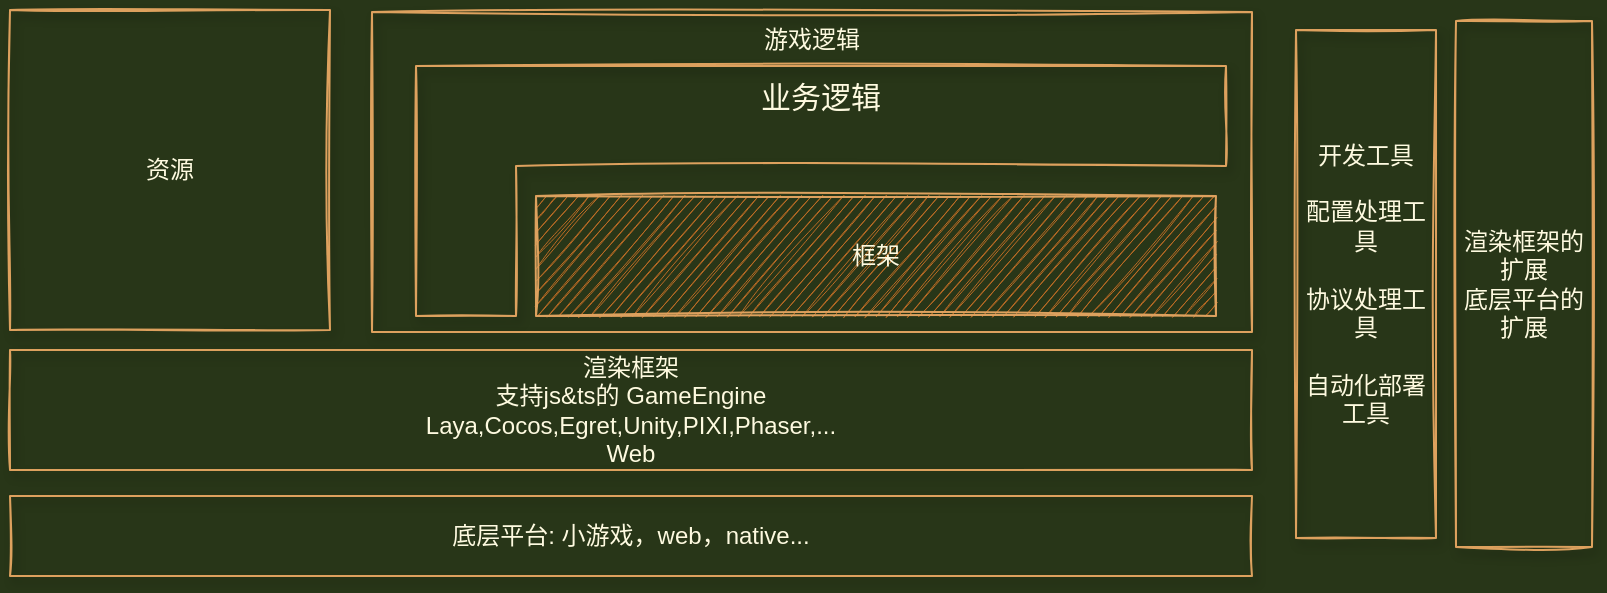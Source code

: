 <mxfile version="13.6.5">
    <diagram id="oKLI9GotOiLQ3IlupbdN" name="第 1 页">
        <mxGraphModel dx="1227" dy="713" grid="1" gridSize="10" guides="1" tooltips="1" connect="1" arrows="1" fold="1" page="1" pageScale="1" pageWidth="413" pageHeight="291" background="#283618" math="0" shadow="0">
            <root>
                <mxCell id="0"/>
                <mxCell id="1" parent="0"/>
                <mxCell id="2" value="渲染框架&lt;br&gt;支持js&amp;amp;ts的 GameEngine&lt;br&gt;Laya,Cocos,Egret,Unity,PIXI,Phaser,...&lt;br&gt;Web" style="whiteSpace=wrap;html=1;shadow=1;fillStyle=hachure;fillColor=none;strokeColor=#DDA15E;fontColor=#FEFAE0;sketch=1;" parent="1" vertex="1">
                    <mxGeometry x="7" y="627" width="621" height="60" as="geometry"/>
                </mxCell>
                <mxCell id="3" value="底层平台:&amp;nbsp;小游戏，web，native..." style="whiteSpace=wrap;html=1;shadow=1;fillStyle=hachure;fillColor=none;strokeColor=#DDA15E;fontColor=#FEFAE0;sketch=1;" parent="1" vertex="1">
                    <mxGeometry x="7" y="700" width="621" height="40" as="geometry"/>
                </mxCell>
                <mxCell id="4" value="游戏逻辑" style="whiteSpace=wrap;html=1;verticalAlign=top;shadow=1;fillStyle=hachure;fillColor=none;strokeColor=#DDA15E;fontColor=#FEFAE0;sketch=1;" parent="1" vertex="1">
                    <mxGeometry x="188" y="458" width="440" height="160" as="geometry"/>
                </mxCell>
                <mxCell id="5" value="资源" style="whiteSpace=wrap;html=1;labelBorderColor=none;shadow=1;glass=0;fillStyle=auto;fillColor=none;strokeColor=#DDA15E;fontColor=#FEFAE0;sketch=1;" parent="1" vertex="1">
                    <mxGeometry x="7" y="457" width="160" height="160" as="geometry"/>
                </mxCell>
                <mxCell id="10" value="&lt;div style=&quot;font-size: 15px;&quot;&gt;业务逻辑&lt;/div&gt;&lt;div style=&quot;font-size: 15px;&quot;&gt;&lt;br style=&quot;font-size: 15px;&quot;&gt;&lt;/div&gt;&lt;div style=&quot;font-size: 15px;&quot;&gt;&lt;br style=&quot;font-size: 15px;&quot;&gt;&lt;/div&gt;&lt;div style=&quot;font-size: 15px;&quot;&gt;&lt;br style=&quot;font-size: 15px;&quot;&gt;&lt;/div&gt;&lt;div style=&quot;font-size: 15px;&quot;&gt;&lt;br style=&quot;font-size: 15px;&quot;&gt;&lt;/div&gt;&lt;div style=&quot;font-size: 15px;&quot;&gt;&lt;br style=&quot;font-size: 15px;&quot;&gt;&lt;/div&gt;" style="shape=corner;whiteSpace=wrap;html=1;rotation=0;dx=50;dy=50;align=center;verticalAlign=top;horizontal=1;shadow=1;fillStyle=auto;fillColor=none;strokeColor=#DDA15E;fontColor=#FEFAE0;sketch=1;direction=south;flipH=1;labelPosition=center;verticalLabelPosition=middle;fontSize=15;textDirection=ltr;flipV=0;" parent="1" vertex="1">
                    <mxGeometry x="210" y="485" width="405" height="125" as="geometry"/>
                </mxCell>
                <mxCell id="9" value="渲染框架的扩展&lt;br&gt;底层平台的扩展" style="whiteSpace=wrap;html=1;shadow=1;fillStyle=hachure;fillColor=none;strokeColor=#DDA15E;fontColor=#FEFAE0;sketch=1;" parent="1" vertex="1">
                    <mxGeometry x="730" y="462.5" width="68" height="263" as="geometry"/>
                </mxCell>
                <mxCell id="8" value="开发工具&lt;br&gt;&lt;br&gt;配置处理工具&lt;br&gt;&lt;br&gt;协议处理工具&lt;br&gt;&lt;br&gt;自动化部署工具" style="whiteSpace=wrap;html=1;shadow=1;fillStyle=hachure;fillColor=none;strokeColor=#DDA15E;fontColor=#FEFAE0;sketch=1;" parent="1" vertex="1">
                    <mxGeometry x="650" y="467" width="70" height="254" as="geometry"/>
                </mxCell>
                <mxCell id="13" value="框架" style="rounded=0;whiteSpace=wrap;html=1;sketch=1;fillColor=#BC6C25;strokeColor=#DDA15E;fontColor=#FEFAE0;" vertex="1" parent="1">
                    <mxGeometry x="270" y="550" width="340" height="60" as="geometry"/>
                </mxCell>
            </root>
        </mxGraphModel>
    </diagram>
</mxfile>